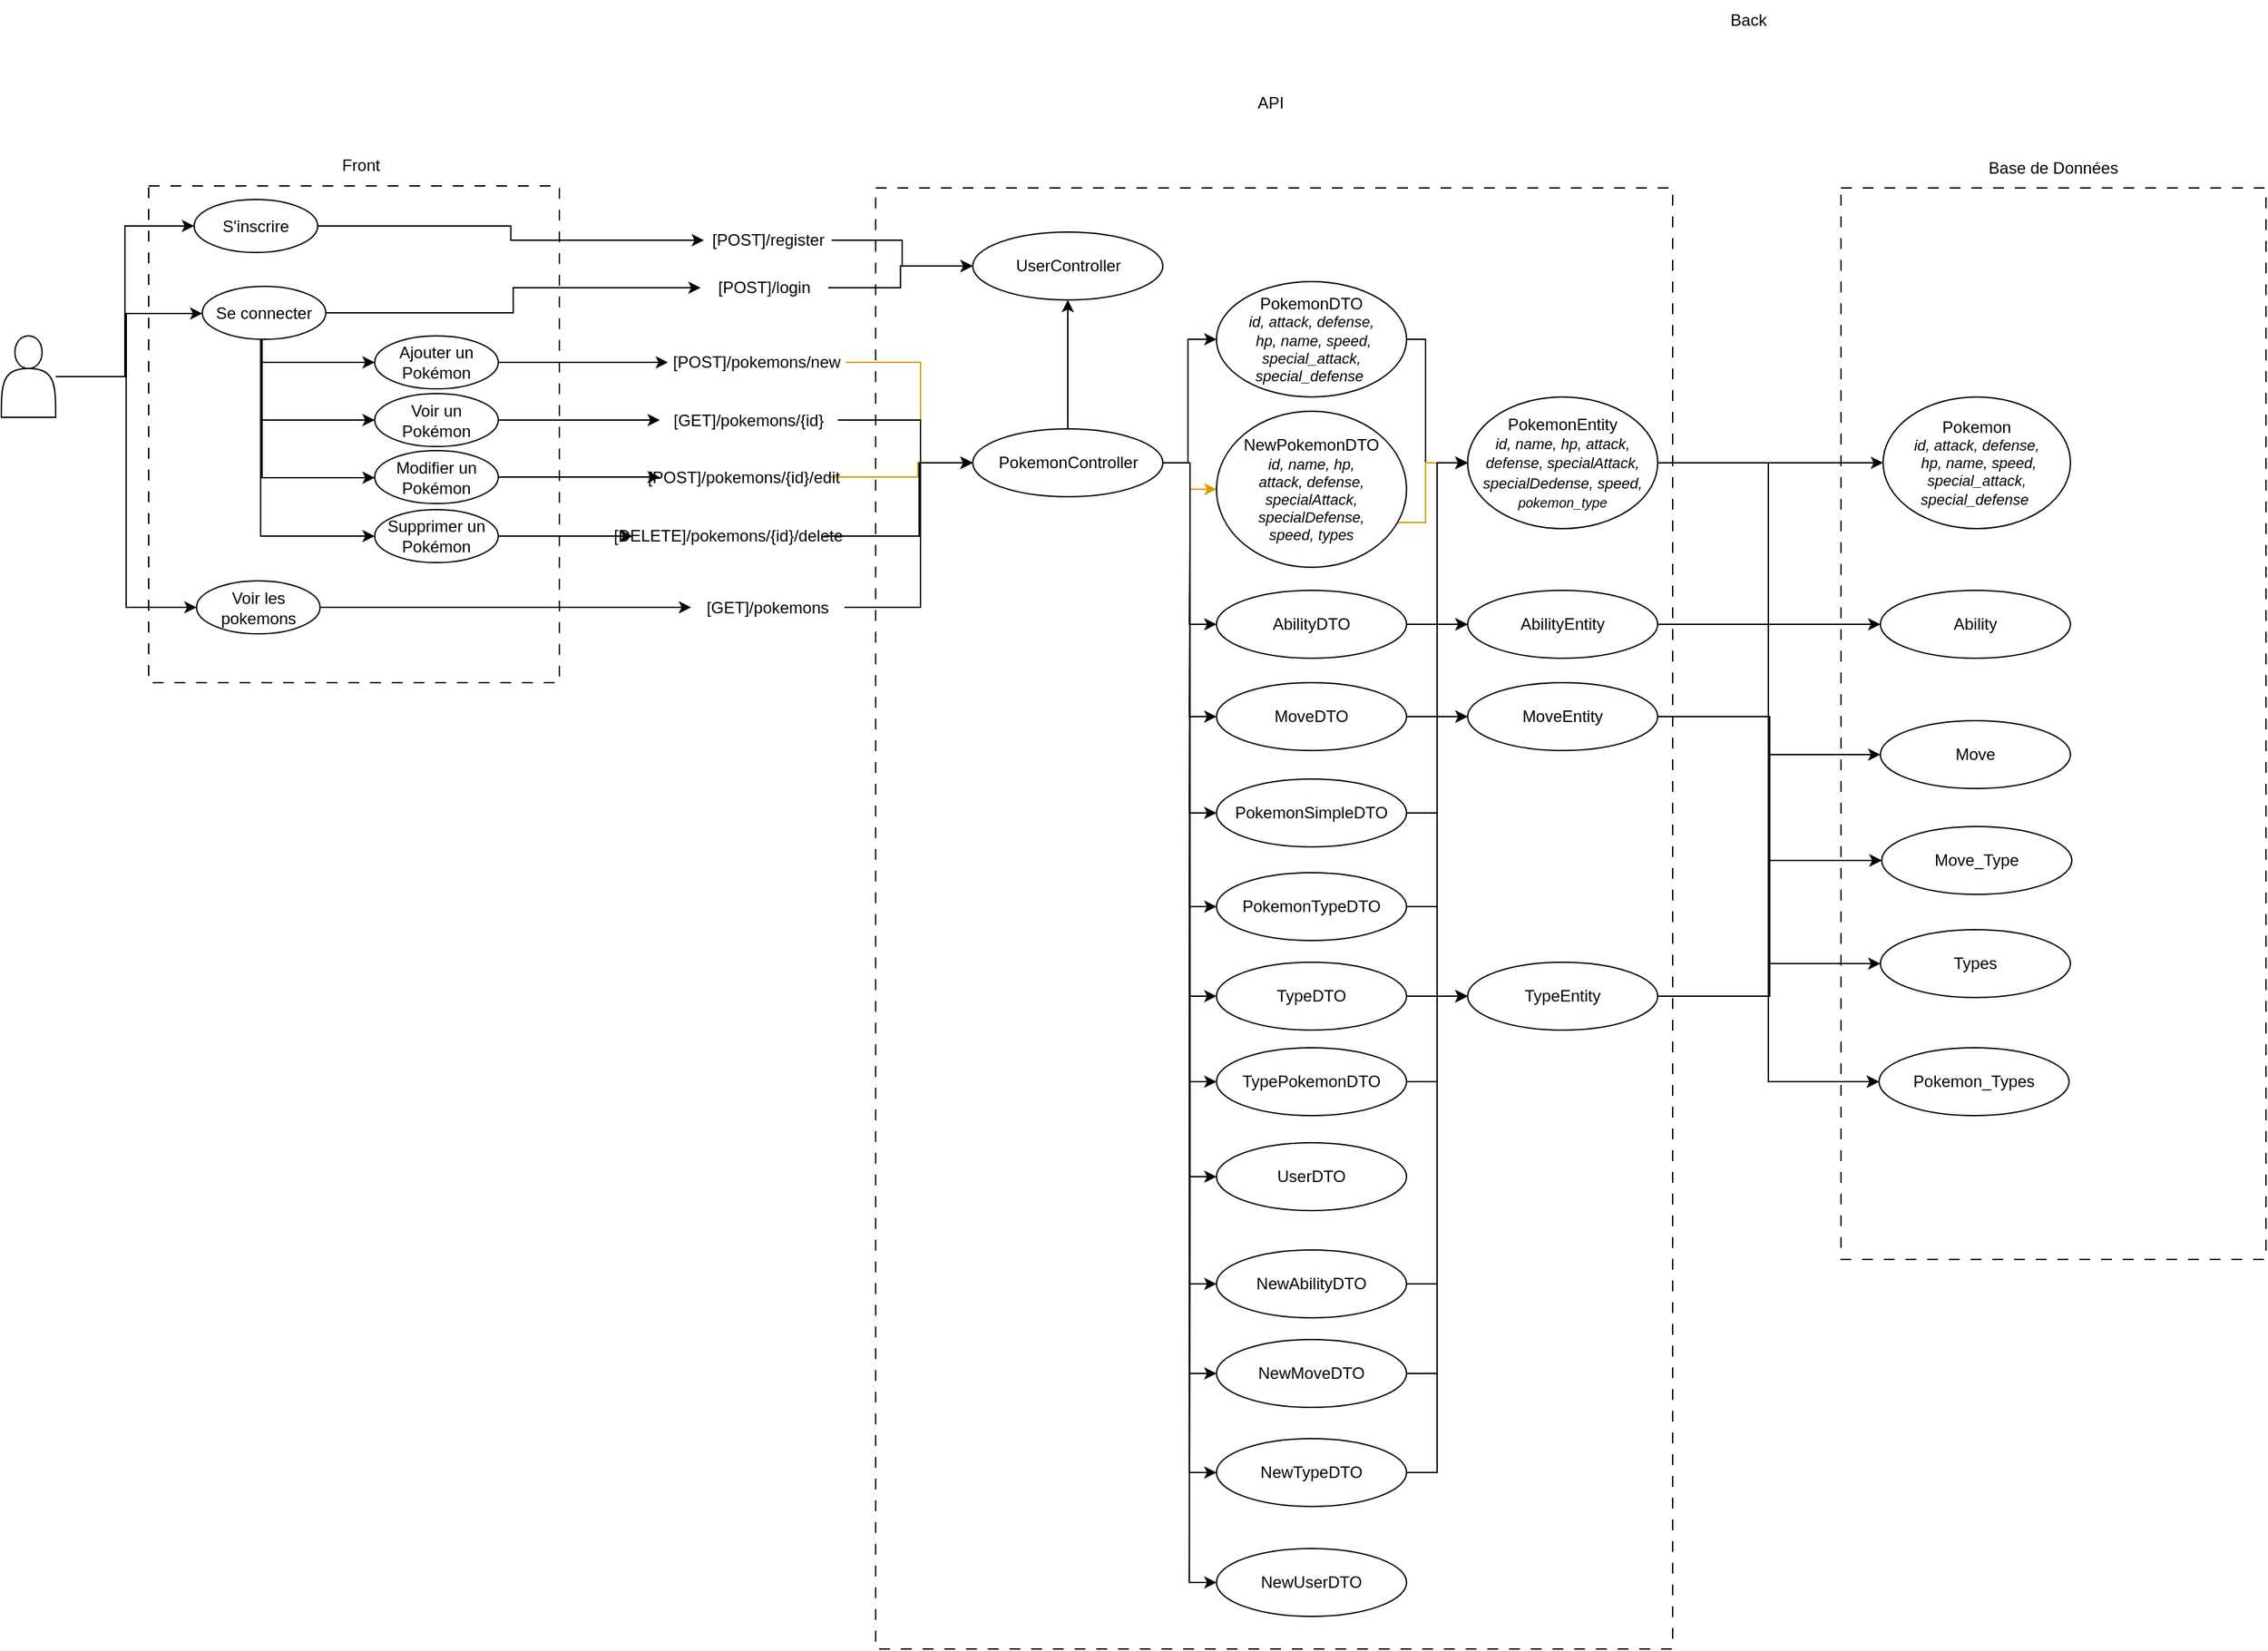 <mxfile version="22.1.7" type="google">
  <diagram name="Page-1" id="lDjmyJ9p4P2n-gQCMofM">
    <mxGraphModel grid="0" page="0" gridSize="10" guides="1" tooltips="1" connect="1" arrows="1" fold="1" pageScale="1" pageWidth="827" pageHeight="1169" math="0" shadow="0">
      <root>
        <mxCell id="0" />
        <mxCell id="1" parent="0" />
        <mxCell id="Y6rvSiZ1BmXl-yMJ1sM_-2" value="" style="rounded=0;whiteSpace=wrap;html=1;dashed=1;dashPattern=8 8;" vertex="1" parent="1">
          <mxGeometry x="180.5" y="211" width="302.5" height="366" as="geometry" />
        </mxCell>
        <mxCell id="Y6rvSiZ1BmXl-yMJ1sM_-35" style="edgeStyle=orthogonalEdgeStyle;rounded=0;orthogonalLoop=1;jettySize=auto;html=1;entryX=0;entryY=0.5;entryDx=0;entryDy=0;" edge="1" parent="1" source="Y6rvSiZ1BmXl-yMJ1sM_-1" target="Y6rvSiZ1BmXl-yMJ1sM_-15">
          <mxGeometry relative="1" as="geometry" />
        </mxCell>
        <mxCell id="Y6rvSiZ1BmXl-yMJ1sM_-36" style="edgeStyle=orthogonalEdgeStyle;rounded=0;orthogonalLoop=1;jettySize=auto;html=1;" edge="1" parent="1" source="Y6rvSiZ1BmXl-yMJ1sM_-1" target="Y6rvSiZ1BmXl-yMJ1sM_-14">
          <mxGeometry relative="1" as="geometry">
            <Array as="points">
              <mxPoint x="164" y="352" />
              <mxPoint x="164" y="305" />
            </Array>
          </mxGeometry>
        </mxCell>
        <mxCell id="Y6rvSiZ1BmXl-yMJ1sM_-37" style="edgeStyle=orthogonalEdgeStyle;rounded=0;orthogonalLoop=1;jettySize=auto;html=1;entryX=0;entryY=0.5;entryDx=0;entryDy=0;" edge="1" parent="1" source="Y6rvSiZ1BmXl-yMJ1sM_-1" target="Y6rvSiZ1BmXl-yMJ1sM_-16">
          <mxGeometry relative="1" as="geometry" />
        </mxCell>
        <mxCell id="Y6rvSiZ1BmXl-yMJ1sM_-1" value="" style="shape=actor;whiteSpace=wrap;html=1;" vertex="1" parent="1">
          <mxGeometry x="72" y="321.5" width="40" height="60" as="geometry" />
        </mxCell>
        <mxCell id="Y6rvSiZ1BmXl-yMJ1sM_-6" value="Front" style="text;html=1;strokeColor=none;fillColor=none;align=center;verticalAlign=middle;whiteSpace=wrap;rounded=0;" vertex="1" parent="1">
          <mxGeometry x="306.75" y="181" width="60" height="30" as="geometry" />
        </mxCell>
        <mxCell id="Y6rvSiZ1BmXl-yMJ1sM_-34" style="edgeStyle=orthogonalEdgeStyle;rounded=0;orthogonalLoop=1;jettySize=auto;html=1;entryX=0;entryY=0.5;entryDx=0;entryDy=0;" edge="1" parent="1" source="Y6rvSiZ1BmXl-yMJ1sM_-14" target="Y6rvSiZ1BmXl-yMJ1sM_-33">
          <mxGeometry relative="1" as="geometry" />
        </mxCell>
        <mxCell id="Y6rvSiZ1BmXl-yMJ1sM_-41" style="edgeStyle=orthogonalEdgeStyle;rounded=0;orthogonalLoop=1;jettySize=auto;html=1;entryX=0;entryY=0.5;entryDx=0;entryDy=0;" edge="1" parent="1" source="Y6rvSiZ1BmXl-yMJ1sM_-14" target="Y6rvSiZ1BmXl-yMJ1sM_-17">
          <mxGeometry relative="1" as="geometry">
            <Array as="points">
              <mxPoint x="264" y="341" />
            </Array>
          </mxGeometry>
        </mxCell>
        <mxCell id="Y6rvSiZ1BmXl-yMJ1sM_-42" style="edgeStyle=orthogonalEdgeStyle;rounded=0;orthogonalLoop=1;jettySize=auto;html=1;entryX=0;entryY=0.5;entryDx=0;entryDy=0;" edge="1" parent="1" source="Y6rvSiZ1BmXl-yMJ1sM_-14" target="Y6rvSiZ1BmXl-yMJ1sM_-18">
          <mxGeometry relative="1" as="geometry">
            <Array as="points">
              <mxPoint x="264" y="426" />
              <mxPoint x="347" y="426" />
            </Array>
          </mxGeometry>
        </mxCell>
        <mxCell id="Y6rvSiZ1BmXl-yMJ1sM_-43" style="edgeStyle=orthogonalEdgeStyle;rounded=0;orthogonalLoop=1;jettySize=auto;html=1;entryX=0;entryY=0.5;entryDx=0;entryDy=0;" edge="1" parent="1" source="Y6rvSiZ1BmXl-yMJ1sM_-14" target="Y6rvSiZ1BmXl-yMJ1sM_-19">
          <mxGeometry relative="1" as="geometry">
            <Array as="points">
              <mxPoint x="263" y="469" />
            </Array>
          </mxGeometry>
        </mxCell>
        <mxCell id="T7WHGYtwWgUkA1EHT_UX-2" style="edgeStyle=orthogonalEdgeStyle;rounded=0;orthogonalLoop=1;jettySize=auto;html=1;entryX=0;entryY=0.5;entryDx=0;entryDy=0;" edge="1" parent="1" source="Y6rvSiZ1BmXl-yMJ1sM_-14" target="_N2MXQqydlxah4NC7jvi-1">
          <mxGeometry relative="1" as="geometry">
            <Array as="points">
              <mxPoint x="263" y="384" />
            </Array>
          </mxGeometry>
        </mxCell>
        <mxCell id="Y6rvSiZ1BmXl-yMJ1sM_-14" value="Se connecter" style="ellipse;whiteSpace=wrap;html=1;" vertex="1" parent="1">
          <mxGeometry x="220" y="285" width="91" height="39" as="geometry" />
        </mxCell>
        <mxCell id="Y6rvSiZ1BmXl-yMJ1sM_-32" style="edgeStyle=orthogonalEdgeStyle;rounded=0;orthogonalLoop=1;jettySize=auto;html=1;" edge="1" parent="1" source="Y6rvSiZ1BmXl-yMJ1sM_-15" target="Y6rvSiZ1BmXl-yMJ1sM_-23">
          <mxGeometry relative="1" as="geometry" />
        </mxCell>
        <mxCell id="Y6rvSiZ1BmXl-yMJ1sM_-15" value="S&#39;inscrire" style="ellipse;whiteSpace=wrap;html=1;" vertex="1" parent="1">
          <mxGeometry x="214" y="221" width="91" height="39" as="geometry" />
        </mxCell>
        <mxCell id="Y6rvSiZ1BmXl-yMJ1sM_-28" style="edgeStyle=orthogonalEdgeStyle;rounded=0;orthogonalLoop=1;jettySize=auto;html=1;" edge="1" parent="1" source="Y6rvSiZ1BmXl-yMJ1sM_-16" target="Y6rvSiZ1BmXl-yMJ1sM_-27">
          <mxGeometry relative="1" as="geometry" />
        </mxCell>
        <mxCell id="Y6rvSiZ1BmXl-yMJ1sM_-16" value="Voir les pokemons" style="ellipse;whiteSpace=wrap;html=1;" vertex="1" parent="1">
          <mxGeometry x="215.75" y="502" width="91" height="39" as="geometry" />
        </mxCell>
        <mxCell id="Y6rvSiZ1BmXl-yMJ1sM_-31" style="edgeStyle=orthogonalEdgeStyle;rounded=0;orthogonalLoop=1;jettySize=auto;html=1;entryX=0;entryY=0.5;entryDx=0;entryDy=0;" edge="1" parent="1" source="Y6rvSiZ1BmXl-yMJ1sM_-17" target="Y6rvSiZ1BmXl-yMJ1sM_-24">
          <mxGeometry relative="1" as="geometry" />
        </mxCell>
        <mxCell id="Y6rvSiZ1BmXl-yMJ1sM_-17" value="Ajouter un Pokémon" style="ellipse;whiteSpace=wrap;html=1;" vertex="1" parent="1">
          <mxGeometry x="347" y="321.5" width="91" height="39" as="geometry" />
        </mxCell>
        <mxCell id="Y6rvSiZ1BmXl-yMJ1sM_-30" style="edgeStyle=orthogonalEdgeStyle;rounded=0;orthogonalLoop=1;jettySize=auto;html=1;" edge="1" parent="1" source="Y6rvSiZ1BmXl-yMJ1sM_-18" target="Y6rvSiZ1BmXl-yMJ1sM_-25">
          <mxGeometry relative="1" as="geometry" />
        </mxCell>
        <mxCell id="Y6rvSiZ1BmXl-yMJ1sM_-18" value="Modifier un Pokémon" style="ellipse;whiteSpace=wrap;html=1;" vertex="1" parent="1">
          <mxGeometry x="347" y="406" width="91" height="39" as="geometry" />
        </mxCell>
        <mxCell id="Y6rvSiZ1BmXl-yMJ1sM_-29" style="edgeStyle=orthogonalEdgeStyle;rounded=0;orthogonalLoop=1;jettySize=auto;html=1;" edge="1" parent="1" source="Y6rvSiZ1BmXl-yMJ1sM_-19" target="Y6rvSiZ1BmXl-yMJ1sM_-26">
          <mxGeometry relative="1" as="geometry" />
        </mxCell>
        <mxCell id="Y6rvSiZ1BmXl-yMJ1sM_-19" value="Supprimer un Pokémon" style="ellipse;whiteSpace=wrap;html=1;" vertex="1" parent="1">
          <mxGeometry x="347" y="449.5" width="91" height="39" as="geometry" />
        </mxCell>
        <mxCell id="Y6rvSiZ1BmXl-yMJ1sM_-20" value="" style="rounded=0;whiteSpace=wrap;html=1;dashed=1;dashPattern=8 8;" vertex="1" parent="1">
          <mxGeometry x="716" y="212.5" width="587" height="1076.5" as="geometry" />
        </mxCell>
        <mxCell id="Y6rvSiZ1BmXl-yMJ1sM_-21" value="Back" style="text;html=1;strokeColor=none;fillColor=none;align=center;verticalAlign=middle;whiteSpace=wrap;rounded=0;" vertex="1" parent="1">
          <mxGeometry x="1329" y="74" width="60" height="30" as="geometry" />
        </mxCell>
        <mxCell id="Y6rvSiZ1BmXl-yMJ1sM_-50" style="edgeStyle=orthogonalEdgeStyle;rounded=0;orthogonalLoop=1;jettySize=auto;html=1;entryX=0;entryY=0.5;entryDx=0;entryDy=0;" edge="1" parent="1" source="Y6rvSiZ1BmXl-yMJ1sM_-23" target="Y6rvSiZ1BmXl-yMJ1sM_-49">
          <mxGeometry relative="1" as="geometry" />
        </mxCell>
        <mxCell id="Y6rvSiZ1BmXl-yMJ1sM_-23" value="[POST]/register" style="text;html=1;strokeColor=none;fillColor=none;align=center;verticalAlign=middle;whiteSpace=wrap;rounded=0;" vertex="1" parent="1">
          <mxGeometry x="589.5" y="236" width="94" height="30" as="geometry" />
        </mxCell>
        <mxCell id="Y6rvSiZ1BmXl-yMJ1sM_-45" style="edgeStyle=orthogonalEdgeStyle;rounded=0;orthogonalLoop=1;jettySize=auto;html=1;entryX=0;entryY=0.5;entryDx=0;entryDy=0;fillColor=#ffe6cc;strokeColor=#d79b00;" edge="1" parent="1" source="Y6rvSiZ1BmXl-yMJ1sM_-24" target="Y6rvSiZ1BmXl-yMJ1sM_-44">
          <mxGeometry relative="1" as="geometry">
            <Array as="points">
              <mxPoint x="749" y="341" />
              <mxPoint x="749" y="415" />
            </Array>
          </mxGeometry>
        </mxCell>
        <mxCell id="Y6rvSiZ1BmXl-yMJ1sM_-24" value="[POST]/pokemons/new" style="text;html=1;strokeColor=none;fillColor=none;align=center;verticalAlign=middle;whiteSpace=wrap;rounded=0;" vertex="1" parent="1">
          <mxGeometry x="563" y="326" width="131" height="30" as="geometry" />
        </mxCell>
        <mxCell id="Y6rvSiZ1BmXl-yMJ1sM_-46" style="edgeStyle=orthogonalEdgeStyle;rounded=0;orthogonalLoop=1;jettySize=auto;html=1;entryX=0;entryY=0.5;entryDx=0;entryDy=0;fillColor=#ffe6cc;strokeColor=#d79b00;" edge="1" parent="1" source="Y6rvSiZ1BmXl-yMJ1sM_-25" target="Y6rvSiZ1BmXl-yMJ1sM_-44">
          <mxGeometry relative="1" as="geometry">
            <Array as="points">
              <mxPoint x="747" y="426" />
              <mxPoint x="747" y="415" />
            </Array>
          </mxGeometry>
        </mxCell>
        <mxCell id="Y6rvSiZ1BmXl-yMJ1sM_-25" value="[POST]/pokemons/{id}/edit" style="text;html=1;strokeColor=none;fillColor=none;align=center;verticalAlign=middle;whiteSpace=wrap;rounded=0;" vertex="1" parent="1">
          <mxGeometry x="557" y="410.5" width="124" height="30" as="geometry" />
        </mxCell>
        <mxCell id="T7WHGYtwWgUkA1EHT_UX-1" style="edgeStyle=orthogonalEdgeStyle;rounded=0;orthogonalLoop=1;jettySize=auto;html=1;entryX=0;entryY=0.5;entryDx=0;entryDy=0;" edge="1" parent="1" source="Y6rvSiZ1BmXl-yMJ1sM_-26" target="Y6rvSiZ1BmXl-yMJ1sM_-44">
          <mxGeometry relative="1" as="geometry">
            <Array as="points">
              <mxPoint x="748" y="469" />
              <mxPoint x="748" y="415" />
            </Array>
          </mxGeometry>
        </mxCell>
        <mxCell id="Y6rvSiZ1BmXl-yMJ1sM_-26" value="[DELETE]/pokemons/{id}/delete" style="text;html=1;strokeColor=none;fillColor=none;align=center;verticalAlign=middle;whiteSpace=wrap;rounded=0;" vertex="1" parent="1">
          <mxGeometry x="537" y="454" width="140.5" height="30" as="geometry" />
        </mxCell>
        <mxCell id="Y6rvSiZ1BmXl-yMJ1sM_-48" style="edgeStyle=orthogonalEdgeStyle;rounded=0;orthogonalLoop=1;jettySize=auto;html=1;entryX=0;entryY=0.5;entryDx=0;entryDy=0;" edge="1" parent="1" source="Y6rvSiZ1BmXl-yMJ1sM_-27" target="Y6rvSiZ1BmXl-yMJ1sM_-44">
          <mxGeometry relative="1" as="geometry">
            <Array as="points">
              <mxPoint x="749" y="522" />
              <mxPoint x="749" y="415" />
            </Array>
          </mxGeometry>
        </mxCell>
        <mxCell id="Y6rvSiZ1BmXl-yMJ1sM_-27" value="[GET]/pokemons" style="text;html=1;strokeColor=none;fillColor=none;align=center;verticalAlign=middle;whiteSpace=wrap;rounded=0;" vertex="1" parent="1">
          <mxGeometry x="580" y="506.5" width="113" height="30" as="geometry" />
        </mxCell>
        <mxCell id="Y6rvSiZ1BmXl-yMJ1sM_-51" style="edgeStyle=orthogonalEdgeStyle;rounded=0;orthogonalLoop=1;jettySize=auto;html=1;entryX=0;entryY=0.5;entryDx=0;entryDy=0;" edge="1" parent="1" source="Y6rvSiZ1BmXl-yMJ1sM_-33" target="Y6rvSiZ1BmXl-yMJ1sM_-49">
          <mxGeometry relative="1" as="geometry" />
        </mxCell>
        <mxCell id="Y6rvSiZ1BmXl-yMJ1sM_-33" value="[POST]/login" style="text;html=1;strokeColor=none;fillColor=none;align=center;verticalAlign=middle;whiteSpace=wrap;rounded=0;" vertex="1" parent="1">
          <mxGeometry x="587" y="271" width="94" height="30" as="geometry" />
        </mxCell>
        <mxCell id="_N2MXQqydlxah4NC7jvi-10" value="" style="edgeStyle=orthogonalEdgeStyle;rounded=0;orthogonalLoop=1;jettySize=auto;html=1;" edge="1" parent="1" source="Y6rvSiZ1BmXl-yMJ1sM_-44" target="Y6rvSiZ1BmXl-yMJ1sM_-49">
          <mxGeometry relative="1" as="geometry" />
        </mxCell>
        <mxCell id="Djuji4MMR8zCdw5twYvt-6" value="" style="edgeStyle=orthogonalEdgeStyle;rounded=0;orthogonalLoop=1;jettySize=auto;html=1;fillColor=#ffe6cc;strokeColor=#d79b00;" edge="1" parent="1" source="Y6rvSiZ1BmXl-yMJ1sM_-44" target="Djuji4MMR8zCdw5twYvt-2">
          <mxGeometry relative="1" as="geometry" />
        </mxCell>
        <mxCell id="Djuji4MMR8zCdw5twYvt-8" style="edgeStyle=orthogonalEdgeStyle;rounded=0;orthogonalLoop=1;jettySize=auto;html=1;exitX=1;exitY=0.5;exitDx=0;exitDy=0;" edge="1" parent="1" source="Y6rvSiZ1BmXl-yMJ1sM_-44" target="Djuji4MMR8zCdw5twYvt-1">
          <mxGeometry relative="1" as="geometry">
            <Array as="points">
              <mxPoint x="946" y="415" />
              <mxPoint x="946" y="324" />
            </Array>
          </mxGeometry>
        </mxCell>
        <mxCell id="ExemNq4dFCgrtrs06qqP-14" style="edgeStyle=orthogonalEdgeStyle;rounded=0;orthogonalLoop=1;jettySize=auto;html=1;entryX=0;entryY=0.5;entryDx=0;entryDy=0;" edge="1" parent="1" source="Y6rvSiZ1BmXl-yMJ1sM_-44" target="ExemNq4dFCgrtrs06qqP-2">
          <mxGeometry relative="1" as="geometry" />
        </mxCell>
        <mxCell id="ExemNq4dFCgrtrs06qqP-15" style="edgeStyle=orthogonalEdgeStyle;rounded=0;orthogonalLoop=1;jettySize=auto;html=1;entryX=0;entryY=0.5;entryDx=0;entryDy=0;" edge="1" parent="1" source="Y6rvSiZ1BmXl-yMJ1sM_-44" target="ExemNq4dFCgrtrs06qqP-3">
          <mxGeometry relative="1" as="geometry" />
        </mxCell>
        <mxCell id="ExemNq4dFCgrtrs06qqP-16" style="edgeStyle=orthogonalEdgeStyle;rounded=0;orthogonalLoop=1;jettySize=auto;html=1;entryX=0;entryY=0.5;entryDx=0;entryDy=0;" edge="1" parent="1" source="Y6rvSiZ1BmXl-yMJ1sM_-44" target="ExemNq4dFCgrtrs06qqP-4">
          <mxGeometry relative="1" as="geometry" />
        </mxCell>
        <mxCell id="ExemNq4dFCgrtrs06qqP-17" style="edgeStyle=orthogonalEdgeStyle;rounded=0;orthogonalLoop=1;jettySize=auto;html=1;entryX=0;entryY=0.5;entryDx=0;entryDy=0;" edge="1" parent="1" source="Y6rvSiZ1BmXl-yMJ1sM_-44" target="ExemNq4dFCgrtrs06qqP-5">
          <mxGeometry relative="1" as="geometry" />
        </mxCell>
        <mxCell id="ExemNq4dFCgrtrs06qqP-18" style="edgeStyle=orthogonalEdgeStyle;rounded=0;orthogonalLoop=1;jettySize=auto;html=1;entryX=0;entryY=0.5;entryDx=0;entryDy=0;" edge="1" parent="1" source="Y6rvSiZ1BmXl-yMJ1sM_-44" target="ExemNq4dFCgrtrs06qqP-6">
          <mxGeometry relative="1" as="geometry" />
        </mxCell>
        <mxCell id="ExemNq4dFCgrtrs06qqP-19" style="edgeStyle=orthogonalEdgeStyle;rounded=0;orthogonalLoop=1;jettySize=auto;html=1;entryX=0;entryY=0.5;entryDx=0;entryDy=0;" edge="1" parent="1" source="Y6rvSiZ1BmXl-yMJ1sM_-44" target="ExemNq4dFCgrtrs06qqP-8">
          <mxGeometry relative="1" as="geometry" />
        </mxCell>
        <mxCell id="ExemNq4dFCgrtrs06qqP-20" style="edgeStyle=orthogonalEdgeStyle;rounded=0;orthogonalLoop=1;jettySize=auto;html=1;entryX=0;entryY=0.5;entryDx=0;entryDy=0;" edge="1" parent="1" source="Y6rvSiZ1BmXl-yMJ1sM_-44" target="ExemNq4dFCgrtrs06qqP-7">
          <mxGeometry relative="1" as="geometry" />
        </mxCell>
        <mxCell id="ExemNq4dFCgrtrs06qqP-21" style="edgeStyle=orthogonalEdgeStyle;rounded=0;orthogonalLoop=1;jettySize=auto;html=1;entryX=0;entryY=0.5;entryDx=0;entryDy=0;" edge="1" parent="1" source="Y6rvSiZ1BmXl-yMJ1sM_-44" target="ExemNq4dFCgrtrs06qqP-9">
          <mxGeometry relative="1" as="geometry" />
        </mxCell>
        <mxCell id="ExemNq4dFCgrtrs06qqP-22" style="edgeStyle=orthogonalEdgeStyle;rounded=0;orthogonalLoop=1;jettySize=auto;html=1;entryX=0;entryY=0.5;entryDx=0;entryDy=0;" edge="1" parent="1" source="Y6rvSiZ1BmXl-yMJ1sM_-44" target="ExemNq4dFCgrtrs06qqP-10">
          <mxGeometry relative="1" as="geometry" />
        </mxCell>
        <mxCell id="ExemNq4dFCgrtrs06qqP-23" style="edgeStyle=orthogonalEdgeStyle;rounded=0;orthogonalLoop=1;jettySize=auto;html=1;entryX=0;entryY=0.5;entryDx=0;entryDy=0;" edge="1" parent="1" source="Y6rvSiZ1BmXl-yMJ1sM_-44" target="ExemNq4dFCgrtrs06qqP-11">
          <mxGeometry relative="1" as="geometry" />
        </mxCell>
        <mxCell id="ExemNq4dFCgrtrs06qqP-24" style="edgeStyle=orthogonalEdgeStyle;rounded=0;orthogonalLoop=1;jettySize=auto;html=1;entryX=0;entryY=0.5;entryDx=0;entryDy=0;" edge="1" parent="1" source="Y6rvSiZ1BmXl-yMJ1sM_-44" target="ExemNq4dFCgrtrs06qqP-13">
          <mxGeometry relative="1" as="geometry" />
        </mxCell>
        <mxCell id="Y6rvSiZ1BmXl-yMJ1sM_-44" value="PokemonController" style="ellipse;whiteSpace=wrap;html=1;" vertex="1" parent="1">
          <mxGeometry x="787.5" y="390" width="140" height="50" as="geometry" />
        </mxCell>
        <mxCell id="Y6rvSiZ1BmXl-yMJ1sM_-49" value="UserController" style="ellipse;whiteSpace=wrap;html=1;" vertex="1" parent="1">
          <mxGeometry x="787.5" y="245" width="140" height="50" as="geometry" />
        </mxCell>
        <mxCell id="Y6rvSiZ1BmXl-yMJ1sM_-52" value="API" style="text;html=1;strokeColor=none;fillColor=none;align=center;verticalAlign=middle;whiteSpace=wrap;rounded=0;" vertex="1" parent="1">
          <mxGeometry x="977" y="135" width="60" height="30" as="geometry" />
        </mxCell>
        <mxCell id="Y6rvSiZ1BmXl-yMJ1sM_-53" value="" style="rounded=0;whiteSpace=wrap;html=1;dashed=1;dashPattern=8 8;" vertex="1" parent="1">
          <mxGeometry x="1427" y="212.5" width="313" height="789.5" as="geometry" />
        </mxCell>
        <mxCell id="Y6rvSiZ1BmXl-yMJ1sM_-54" value="Base de Données" style="text;html=1;strokeColor=none;fillColor=none;align=center;verticalAlign=middle;whiteSpace=wrap;rounded=0;" vertex="1" parent="1">
          <mxGeometry x="1520.25" y="182.5" width="126.5" height="30" as="geometry" />
        </mxCell>
        <mxCell id="_N2MXQqydlxah4NC7jvi-8" style="edgeStyle=orthogonalEdgeStyle;rounded=0;orthogonalLoop=1;jettySize=auto;html=1;" edge="1" parent="1" source="_N2MXQqydlxah4NC7jvi-1" target="_N2MXQqydlxah4NC7jvi-7">
          <mxGeometry relative="1" as="geometry" />
        </mxCell>
        <mxCell id="_N2MXQqydlxah4NC7jvi-1" value="Voir un Pokémon" style="ellipse;whiteSpace=wrap;html=1;" vertex="1" parent="1">
          <mxGeometry x="347" y="364" width="91" height="39" as="geometry" />
        </mxCell>
        <mxCell id="_N2MXQqydlxah4NC7jvi-9" style="edgeStyle=orthogonalEdgeStyle;rounded=0;orthogonalLoop=1;jettySize=auto;html=1;" edge="1" parent="1" source="_N2MXQqydlxah4NC7jvi-7" target="Y6rvSiZ1BmXl-yMJ1sM_-44">
          <mxGeometry relative="1" as="geometry">
            <Array as="points">
              <mxPoint x="749" y="384" />
              <mxPoint x="749" y="415" />
            </Array>
          </mxGeometry>
        </mxCell>
        <mxCell id="_N2MXQqydlxah4NC7jvi-7" value="[GET]/pokemons/{id}" style="text;html=1;strokeColor=none;fillColor=none;align=center;verticalAlign=middle;whiteSpace=wrap;rounded=0;" vertex="1" parent="1">
          <mxGeometry x="557" y="368.5" width="131" height="30" as="geometry" />
        </mxCell>
        <mxCell id="Djuji4MMR8zCdw5twYvt-10" value="" style="edgeStyle=orthogonalEdgeStyle;rounded=0;orthogonalLoop=1;jettySize=auto;html=1;exitX=1;exitY=0.5;exitDx=0;exitDy=0;" edge="1" parent="1" source="Djuji4MMR8zCdw5twYvt-1" target="Djuji4MMR8zCdw5twYvt-4">
          <mxGeometry relative="1" as="geometry">
            <Array as="points">
              <mxPoint x="1121" y="324" />
              <mxPoint x="1121" y="415" />
            </Array>
          </mxGeometry>
        </mxCell>
        <mxCell id="Djuji4MMR8zCdw5twYvt-1" value="PokemonDTO&lt;br&gt;&lt;div style=&quot;border-color: var(--border-color); font-size: 11px;&quot;&gt;&lt;font style=&quot;border-color: var(--border-color);&quot;&gt;&lt;i style=&quot;border-color: var(--border-color);&quot;&gt;i&lt;/i&gt;&lt;/font&gt;&lt;font style=&quot;background-color: initial; border-color: var(--border-color);&quot;&gt;&lt;i style=&quot;border-color: var(--border-color);&quot;&gt;d,&amp;nbsp;&lt;/i&gt;&lt;/font&gt;&lt;i style=&quot;background-color: initial; border-color: var(--border-color);&quot;&gt;attack,&amp;nbsp;&lt;/i&gt;&lt;i style=&quot;background-color: initial; border-color: var(--border-color);&quot;&gt;defense,&lt;/i&gt;&lt;/div&gt;&lt;div style=&quot;border-color: var(--border-color); font-size: 11px;&quot;&gt;&lt;i style=&quot;border-color: var(--border-color); background-color: initial;&quot;&gt;&amp;nbsp;&lt;/i&gt;&lt;i style=&quot;border-color: var(--border-color); background-color: initial;&quot;&gt;hp,&amp;nbsp;&lt;/i&gt;&lt;i style=&quot;border-color: var(--border-color); background-color: initial;&quot;&gt;name, speed,&lt;/i&gt;&lt;/div&gt;&lt;div style=&quot;border-color: var(--border-color); font-size: 11px;&quot;&gt;&lt;i style=&quot;border-color: var(--border-color); background-color: initial;&quot;&gt;special_attack,&lt;/i&gt;&lt;/div&gt;&lt;div style=&quot;border-color: var(--border-color); font-size: 11px;&quot;&gt;&lt;i style=&quot;border-color: var(--border-color); background-color: initial;&quot;&gt;special_defense&amp;nbsp;&lt;/i&gt;&lt;/div&gt;" style="ellipse;whiteSpace=wrap;html=1;" vertex="1" parent="1">
          <mxGeometry x="967" y="281.5" width="140" height="85" as="geometry" />
        </mxCell>
        <mxCell id="Djuji4MMR8zCdw5twYvt-9" value="" style="edgeStyle=orthogonalEdgeStyle;rounded=0;orthogonalLoop=1;jettySize=auto;html=1;fillColor=#ffe6cc;strokeColor=#d79b00;" edge="1" parent="1" source="Djuji4MMR8zCdw5twYvt-2" target="Djuji4MMR8zCdw5twYvt-4">
          <mxGeometry relative="1" as="geometry">
            <Array as="points">
              <mxPoint x="1121" y="459" />
              <mxPoint x="1121" y="415" />
            </Array>
          </mxGeometry>
        </mxCell>
        <mxCell id="Djuji4MMR8zCdw5twYvt-2" value="NewPokemonDTO&lt;br&gt;&lt;div style=&quot;font-size: 11px;&quot;&gt;&lt;i style=&quot;&quot;&gt;&lt;font style=&quot;font-size: 11px;&quot;&gt;id,&amp;nbsp;&lt;span style=&quot;background-color: initial;&quot;&gt;name,&amp;nbsp;&lt;/span&gt;&lt;span style=&quot;background-color: initial;&quot;&gt;hp,&lt;/span&gt;&lt;/font&gt;&lt;/i&gt;&lt;/div&gt;&lt;div style=&quot;font-size: 11px;&quot;&gt;&lt;i&gt;&lt;font style=&quot;font-size: 11px;&quot;&gt;attack,&amp;nbsp;&lt;span style=&quot;background-color: initial;&quot;&gt;defense,&lt;/span&gt;&lt;/font&gt;&lt;/i&gt;&lt;/div&gt;&lt;div style=&quot;font-size: 11px;&quot;&gt;&lt;i&gt;&lt;font style=&quot;font-size: 11px;&quot;&gt;specialAttack,&lt;/font&gt;&lt;/i&gt;&lt;/div&gt;&lt;div style=&quot;font-size: 11px;&quot;&gt;&lt;i&gt;&lt;font style=&quot;font-size: 11px;&quot;&gt;specialDefense,&lt;/font&gt;&lt;/i&gt;&lt;/div&gt;&lt;div style=&quot;font-size: 11px;&quot;&gt;&lt;i style=&quot;&quot;&gt;&lt;font style=&quot;font-size: 11px;&quot;&gt;speed,&amp;nbsp;&lt;span style=&quot;background-color: initial;&quot;&gt;types&lt;/span&gt;&lt;/font&gt;&lt;/i&gt;&lt;/div&gt;" style="ellipse;whiteSpace=wrap;html=1;" vertex="1" parent="1">
          <mxGeometry x="967" y="377" width="140" height="115" as="geometry" />
        </mxCell>
        <mxCell id="ExemNq4dFCgrtrs06qqP-50" style="edgeStyle=orthogonalEdgeStyle;rounded=0;orthogonalLoop=1;jettySize=auto;html=1;entryX=0;entryY=0.5;entryDx=0;entryDy=0;" edge="1" parent="1" source="Djuji4MMR8zCdw5twYvt-4" target="ExemNq4dFCgrtrs06qqP-48">
          <mxGeometry relative="1" as="geometry" />
        </mxCell>
        <mxCell id="Djuji4MMR8zCdw5twYvt-4" value="PokemonEntity&lt;br style=&quot;font-size: 11px;&quot;&gt;&lt;font style=&quot;font-size: 11px;&quot;&gt;&lt;i&gt;id, name, hp, attack,&lt;br&gt;&lt;/i&gt;&lt;/font&gt;&lt;font style=&quot;font-size: 11px;&quot;&gt;&lt;i&gt;defense, specialAttack,&lt;br&gt;&lt;/i&gt;&lt;/font&gt;&lt;font style=&quot;font-size: 11px;&quot;&gt;&lt;i&gt;specialDedense, speed,&lt;br&gt;&lt;/i&gt;&lt;/font&gt;&lt;font size=&quot;1&quot;&gt;&lt;i&gt;pokemon_type&lt;/i&gt;&lt;/font&gt;" style="ellipse;whiteSpace=wrap;html=1;" vertex="1" parent="1">
          <mxGeometry x="1152" y="366.5" width="140" height="97" as="geometry" />
        </mxCell>
        <mxCell id="Djuji4MMR8zCdw5twYvt-11" value="Pokemon&lt;br style=&quot;font-size: 10px;&quot;&gt;&lt;div style=&quot;font-size: 11px;&quot;&gt;&lt;font style=&quot;font-size: 11px;&quot;&gt;&lt;i style=&quot;&quot;&gt;id,&amp;nbsp;&lt;/i&gt;&lt;/font&gt;&lt;i style=&quot;background-color: initial;&quot;&gt;attack,&amp;nbsp;&lt;/i&gt;&lt;i style=&quot;background-color: initial;&quot;&gt;defense,&lt;/i&gt;&lt;/div&gt;&lt;div style=&quot;font-size: 11px;&quot;&gt;&lt;i style=&quot;background-color: initial;&quot;&gt;&amp;nbsp;&lt;/i&gt;&lt;i style=&quot;background-color: initial;&quot;&gt;hp,&amp;nbsp;&lt;/i&gt;&lt;i style=&quot;background-color: initial;&quot;&gt;name, speed,&lt;/i&gt;&lt;/div&gt;&lt;div style=&quot;font-size: 11px;&quot;&gt;&lt;i style=&quot;background-color: initial;&quot;&gt;special_attack,&lt;/i&gt;&lt;/div&gt;&lt;div style=&quot;font-size: 11px;&quot;&gt;&lt;i style=&quot;background-color: initial;&quot;&gt;special_defense&amp;nbsp;&lt;/i&gt;&lt;/div&gt;&lt;div style=&quot;font-size: 11px;&quot;&gt;&lt;br&gt;&lt;/div&gt;" style="ellipse;whiteSpace=wrap;html=1;verticalAlign=bottom;" vertex="1" parent="1">
          <mxGeometry x="1458" y="366.5" width="138" height="97" as="geometry" />
        </mxCell>
        <mxCell id="Djuji4MMR8zCdw5twYvt-12" style="edgeStyle=orthogonalEdgeStyle;rounded=0;orthogonalLoop=1;jettySize=auto;html=1;" edge="1" parent="1" source="Djuji4MMR8zCdw5twYvt-4" target="Djuji4MMR8zCdw5twYvt-11">
          <mxGeometry relative="1" as="geometry" />
        </mxCell>
        <mxCell id="ExemNq4dFCgrtrs06qqP-28" style="edgeStyle=orthogonalEdgeStyle;rounded=0;orthogonalLoop=1;jettySize=auto;html=1;entryX=0;entryY=0.5;entryDx=0;entryDy=0;" edge="1" parent="1" source="ExemNq4dFCgrtrs06qqP-2" target="ExemNq4dFCgrtrs06qqP-25">
          <mxGeometry relative="1" as="geometry" />
        </mxCell>
        <mxCell id="ExemNq4dFCgrtrs06qqP-2" value="AbilityDTO" style="ellipse;whiteSpace=wrap;html=1;" vertex="1" parent="1">
          <mxGeometry x="967" y="509" width="140" height="50" as="geometry" />
        </mxCell>
        <mxCell id="ExemNq4dFCgrtrs06qqP-29" style="edgeStyle=orthogonalEdgeStyle;rounded=0;orthogonalLoop=1;jettySize=auto;html=1;entryX=0;entryY=0.5;entryDx=0;entryDy=0;" edge="1" parent="1" source="ExemNq4dFCgrtrs06qqP-3" target="ExemNq4dFCgrtrs06qqP-27">
          <mxGeometry relative="1" as="geometry" />
        </mxCell>
        <mxCell id="ExemNq4dFCgrtrs06qqP-3" value="MoveDTO" style="ellipse;whiteSpace=wrap;html=1;" vertex="1" parent="1">
          <mxGeometry x="967" y="577" width="140" height="50" as="geometry" />
        </mxCell>
        <mxCell id="ExemNq4dFCgrtrs06qqP-31" style="edgeStyle=orthogonalEdgeStyle;rounded=0;orthogonalLoop=1;jettySize=auto;html=1;entryX=0;entryY=0.5;entryDx=0;entryDy=0;" edge="1" parent="1" source="ExemNq4dFCgrtrs06qqP-4" target="Djuji4MMR8zCdw5twYvt-4">
          <mxGeometry relative="1" as="geometry" />
        </mxCell>
        <mxCell id="ExemNq4dFCgrtrs06qqP-4" value="&lt;div&gt;PokemonSimpleDTO&lt;/div&gt;" style="ellipse;whiteSpace=wrap;html=1;" vertex="1" parent="1">
          <mxGeometry x="967" y="648" width="140" height="50" as="geometry" />
        </mxCell>
        <mxCell id="ExemNq4dFCgrtrs06qqP-32" style="edgeStyle=orthogonalEdgeStyle;rounded=0;orthogonalLoop=1;jettySize=auto;html=1;entryX=0;entryY=0.5;entryDx=0;entryDy=0;" edge="1" parent="1" source="ExemNq4dFCgrtrs06qqP-5" target="Djuji4MMR8zCdw5twYvt-4">
          <mxGeometry relative="1" as="geometry" />
        </mxCell>
        <mxCell id="ExemNq4dFCgrtrs06qqP-33" style="edgeStyle=orthogonalEdgeStyle;rounded=0;orthogonalLoop=1;jettySize=auto;html=1;entryX=0;entryY=0.5;entryDx=0;entryDy=0;" edge="1" parent="1" source="ExemNq4dFCgrtrs06qqP-5" target="ExemNq4dFCgrtrs06qqP-26">
          <mxGeometry relative="1" as="geometry" />
        </mxCell>
        <mxCell id="ExemNq4dFCgrtrs06qqP-5" value="PokemonTypeDTO" style="ellipse;whiteSpace=wrap;html=1;" vertex="1" parent="1">
          <mxGeometry x="967" y="717" width="140" height="50" as="geometry" />
        </mxCell>
        <mxCell id="ExemNq4dFCgrtrs06qqP-30" style="edgeStyle=orthogonalEdgeStyle;rounded=0;orthogonalLoop=1;jettySize=auto;html=1;entryX=0;entryY=0.5;entryDx=0;entryDy=0;" edge="1" parent="1" source="ExemNq4dFCgrtrs06qqP-6" target="ExemNq4dFCgrtrs06qqP-26">
          <mxGeometry relative="1" as="geometry" />
        </mxCell>
        <mxCell id="ExemNq4dFCgrtrs06qqP-6" value="TypeDTO" style="ellipse;whiteSpace=wrap;html=1;" vertex="1" parent="1">
          <mxGeometry x="967" y="783" width="140" height="50" as="geometry" />
        </mxCell>
        <mxCell id="ExemNq4dFCgrtrs06qqP-7" value="UserDTO" style="ellipse;whiteSpace=wrap;html=1;" vertex="1" parent="1">
          <mxGeometry x="967" y="916" width="140" height="50" as="geometry" />
        </mxCell>
        <mxCell id="ExemNq4dFCgrtrs06qqP-34" style="edgeStyle=orthogonalEdgeStyle;rounded=0;orthogonalLoop=1;jettySize=auto;html=1;entryX=0;entryY=0.5;entryDx=0;entryDy=0;" edge="1" parent="1" source="ExemNq4dFCgrtrs06qqP-8" target="ExemNq4dFCgrtrs06qqP-26">
          <mxGeometry relative="1" as="geometry" />
        </mxCell>
        <mxCell id="ExemNq4dFCgrtrs06qqP-35" style="edgeStyle=orthogonalEdgeStyle;rounded=0;orthogonalLoop=1;jettySize=auto;html=1;entryX=0;entryY=0.5;entryDx=0;entryDy=0;" edge="1" parent="1" source="ExemNq4dFCgrtrs06qqP-8" target="Djuji4MMR8zCdw5twYvt-4">
          <mxGeometry relative="1" as="geometry" />
        </mxCell>
        <mxCell id="ExemNq4dFCgrtrs06qqP-8" value="&lt;div&gt;TypePokemonDTO&lt;/div&gt;" style="ellipse;whiteSpace=wrap;html=1;" vertex="1" parent="1">
          <mxGeometry x="967" y="846" width="140" height="50" as="geometry" />
        </mxCell>
        <mxCell id="ExemNq4dFCgrtrs06qqP-36" style="edgeStyle=orthogonalEdgeStyle;rounded=0;orthogonalLoop=1;jettySize=auto;html=1;entryX=0;entryY=0.5;entryDx=0;entryDy=0;" edge="1" parent="1" source="ExemNq4dFCgrtrs06qqP-9" target="ExemNq4dFCgrtrs06qqP-25">
          <mxGeometry relative="1" as="geometry" />
        </mxCell>
        <mxCell id="ExemNq4dFCgrtrs06qqP-9" value="NewAbilityDTO" style="ellipse;whiteSpace=wrap;html=1;" vertex="1" parent="1">
          <mxGeometry x="967" y="995" width="140" height="50" as="geometry" />
        </mxCell>
        <mxCell id="ExemNq4dFCgrtrs06qqP-37" style="edgeStyle=orthogonalEdgeStyle;rounded=0;orthogonalLoop=1;jettySize=auto;html=1;entryX=0;entryY=0.5;entryDx=0;entryDy=0;" edge="1" parent="1" source="ExemNq4dFCgrtrs06qqP-10" target="ExemNq4dFCgrtrs06qqP-27">
          <mxGeometry relative="1" as="geometry" />
        </mxCell>
        <mxCell id="ExemNq4dFCgrtrs06qqP-10" value="NewMoveDTO" style="ellipse;whiteSpace=wrap;html=1;" vertex="1" parent="1">
          <mxGeometry x="967" y="1061" width="140" height="50" as="geometry" />
        </mxCell>
        <mxCell id="ExemNq4dFCgrtrs06qqP-38" style="edgeStyle=orthogonalEdgeStyle;rounded=0;orthogonalLoop=1;jettySize=auto;html=1;entryX=0;entryY=0.5;entryDx=0;entryDy=0;" edge="1" parent="1" source="ExemNq4dFCgrtrs06qqP-11" target="ExemNq4dFCgrtrs06qqP-26">
          <mxGeometry relative="1" as="geometry" />
        </mxCell>
        <mxCell id="ExemNq4dFCgrtrs06qqP-11" value="NewTypeDTO" style="ellipse;whiteSpace=wrap;html=1;" vertex="1" parent="1">
          <mxGeometry x="967" y="1134" width="140" height="50" as="geometry" />
        </mxCell>
        <mxCell id="ExemNq4dFCgrtrs06qqP-13" value="NewUserDTO" style="ellipse;whiteSpace=wrap;html=1;" vertex="1" parent="1">
          <mxGeometry x="967" y="1215" width="140" height="50" as="geometry" />
        </mxCell>
        <mxCell id="ExemNq4dFCgrtrs06qqP-42" style="edgeStyle=orthogonalEdgeStyle;rounded=0;orthogonalLoop=1;jettySize=auto;html=1;entryX=0;entryY=0.5;entryDx=0;entryDy=0;" edge="1" parent="1" source="ExemNq4dFCgrtrs06qqP-25" target="ExemNq4dFCgrtrs06qqP-41">
          <mxGeometry relative="1" as="geometry" />
        </mxCell>
        <mxCell id="ExemNq4dFCgrtrs06qqP-25" value="AbilityEntity" style="ellipse;whiteSpace=wrap;html=1;" vertex="1" parent="1">
          <mxGeometry x="1152" y="509" width="140" height="50" as="geometry" />
        </mxCell>
        <mxCell id="ExemNq4dFCgrtrs06qqP-44" style="edgeStyle=orthogonalEdgeStyle;rounded=0;orthogonalLoop=1;jettySize=auto;html=1;entryX=0;entryY=0.5;entryDx=0;entryDy=0;" edge="1" parent="1" source="ExemNq4dFCgrtrs06qqP-26" target="ExemNq4dFCgrtrs06qqP-40">
          <mxGeometry relative="1" as="geometry" />
        </mxCell>
        <mxCell id="ExemNq4dFCgrtrs06qqP-47" style="edgeStyle=orthogonalEdgeStyle;rounded=0;orthogonalLoop=1;jettySize=auto;html=1;entryX=0;entryY=0.5;entryDx=0;entryDy=0;" edge="1" parent="1" source="ExemNq4dFCgrtrs06qqP-26" target="ExemNq4dFCgrtrs06qqP-45">
          <mxGeometry relative="1" as="geometry" />
        </mxCell>
        <mxCell id="ExemNq4dFCgrtrs06qqP-49" style="edgeStyle=orthogonalEdgeStyle;rounded=0;orthogonalLoop=1;jettySize=auto;html=1;entryX=0;entryY=0.5;entryDx=0;entryDy=0;" edge="1" parent="1" source="ExemNq4dFCgrtrs06qqP-26" target="ExemNq4dFCgrtrs06qqP-48">
          <mxGeometry relative="1" as="geometry" />
        </mxCell>
        <mxCell id="ExemNq4dFCgrtrs06qqP-26" value="TypeEntity" style="ellipse;whiteSpace=wrap;html=1;" vertex="1" parent="1">
          <mxGeometry x="1152" y="783" width="140" height="50" as="geometry" />
        </mxCell>
        <mxCell id="ExemNq4dFCgrtrs06qqP-43" style="edgeStyle=orthogonalEdgeStyle;rounded=0;orthogonalLoop=1;jettySize=auto;html=1;entryX=0;entryY=0.5;entryDx=0;entryDy=0;" edge="1" parent="1" source="ExemNq4dFCgrtrs06qqP-27" target="ExemNq4dFCgrtrs06qqP-39">
          <mxGeometry relative="1" as="geometry" />
        </mxCell>
        <mxCell id="ExemNq4dFCgrtrs06qqP-46" style="edgeStyle=orthogonalEdgeStyle;rounded=0;orthogonalLoop=1;jettySize=auto;html=1;entryX=0;entryY=0.5;entryDx=0;entryDy=0;" edge="1" parent="1" source="ExemNq4dFCgrtrs06qqP-27" target="ExemNq4dFCgrtrs06qqP-45">
          <mxGeometry relative="1" as="geometry" />
        </mxCell>
        <mxCell id="ExemNq4dFCgrtrs06qqP-27" value="MoveEntity" style="ellipse;whiteSpace=wrap;html=1;" vertex="1" parent="1">
          <mxGeometry x="1152" y="577" width="140" height="50" as="geometry" />
        </mxCell>
        <mxCell id="ExemNq4dFCgrtrs06qqP-39" value="Move" style="ellipse;whiteSpace=wrap;html=1;" vertex="1" parent="1">
          <mxGeometry x="1456" y="605" width="140" height="50" as="geometry" />
        </mxCell>
        <mxCell id="ExemNq4dFCgrtrs06qqP-40" value="Types" style="ellipse;whiteSpace=wrap;html=1;" vertex="1" parent="1">
          <mxGeometry x="1456" y="759" width="140" height="50" as="geometry" />
        </mxCell>
        <mxCell id="ExemNq4dFCgrtrs06qqP-41" value="Ability" style="ellipse;whiteSpace=wrap;html=1;" vertex="1" parent="1">
          <mxGeometry x="1456" y="509" width="140" height="50" as="geometry" />
        </mxCell>
        <mxCell id="ExemNq4dFCgrtrs06qqP-45" value="Move_Type" style="ellipse;whiteSpace=wrap;html=1;" vertex="1" parent="1">
          <mxGeometry x="1457" y="683" width="140" height="50" as="geometry" />
        </mxCell>
        <mxCell id="ExemNq4dFCgrtrs06qqP-48" value="Pokemon_Types" style="ellipse;whiteSpace=wrap;html=1;" vertex="1" parent="1">
          <mxGeometry x="1455" y="846" width="140" height="50" as="geometry" />
        </mxCell>
      </root>
    </mxGraphModel>
  </diagram>
</mxfile>

